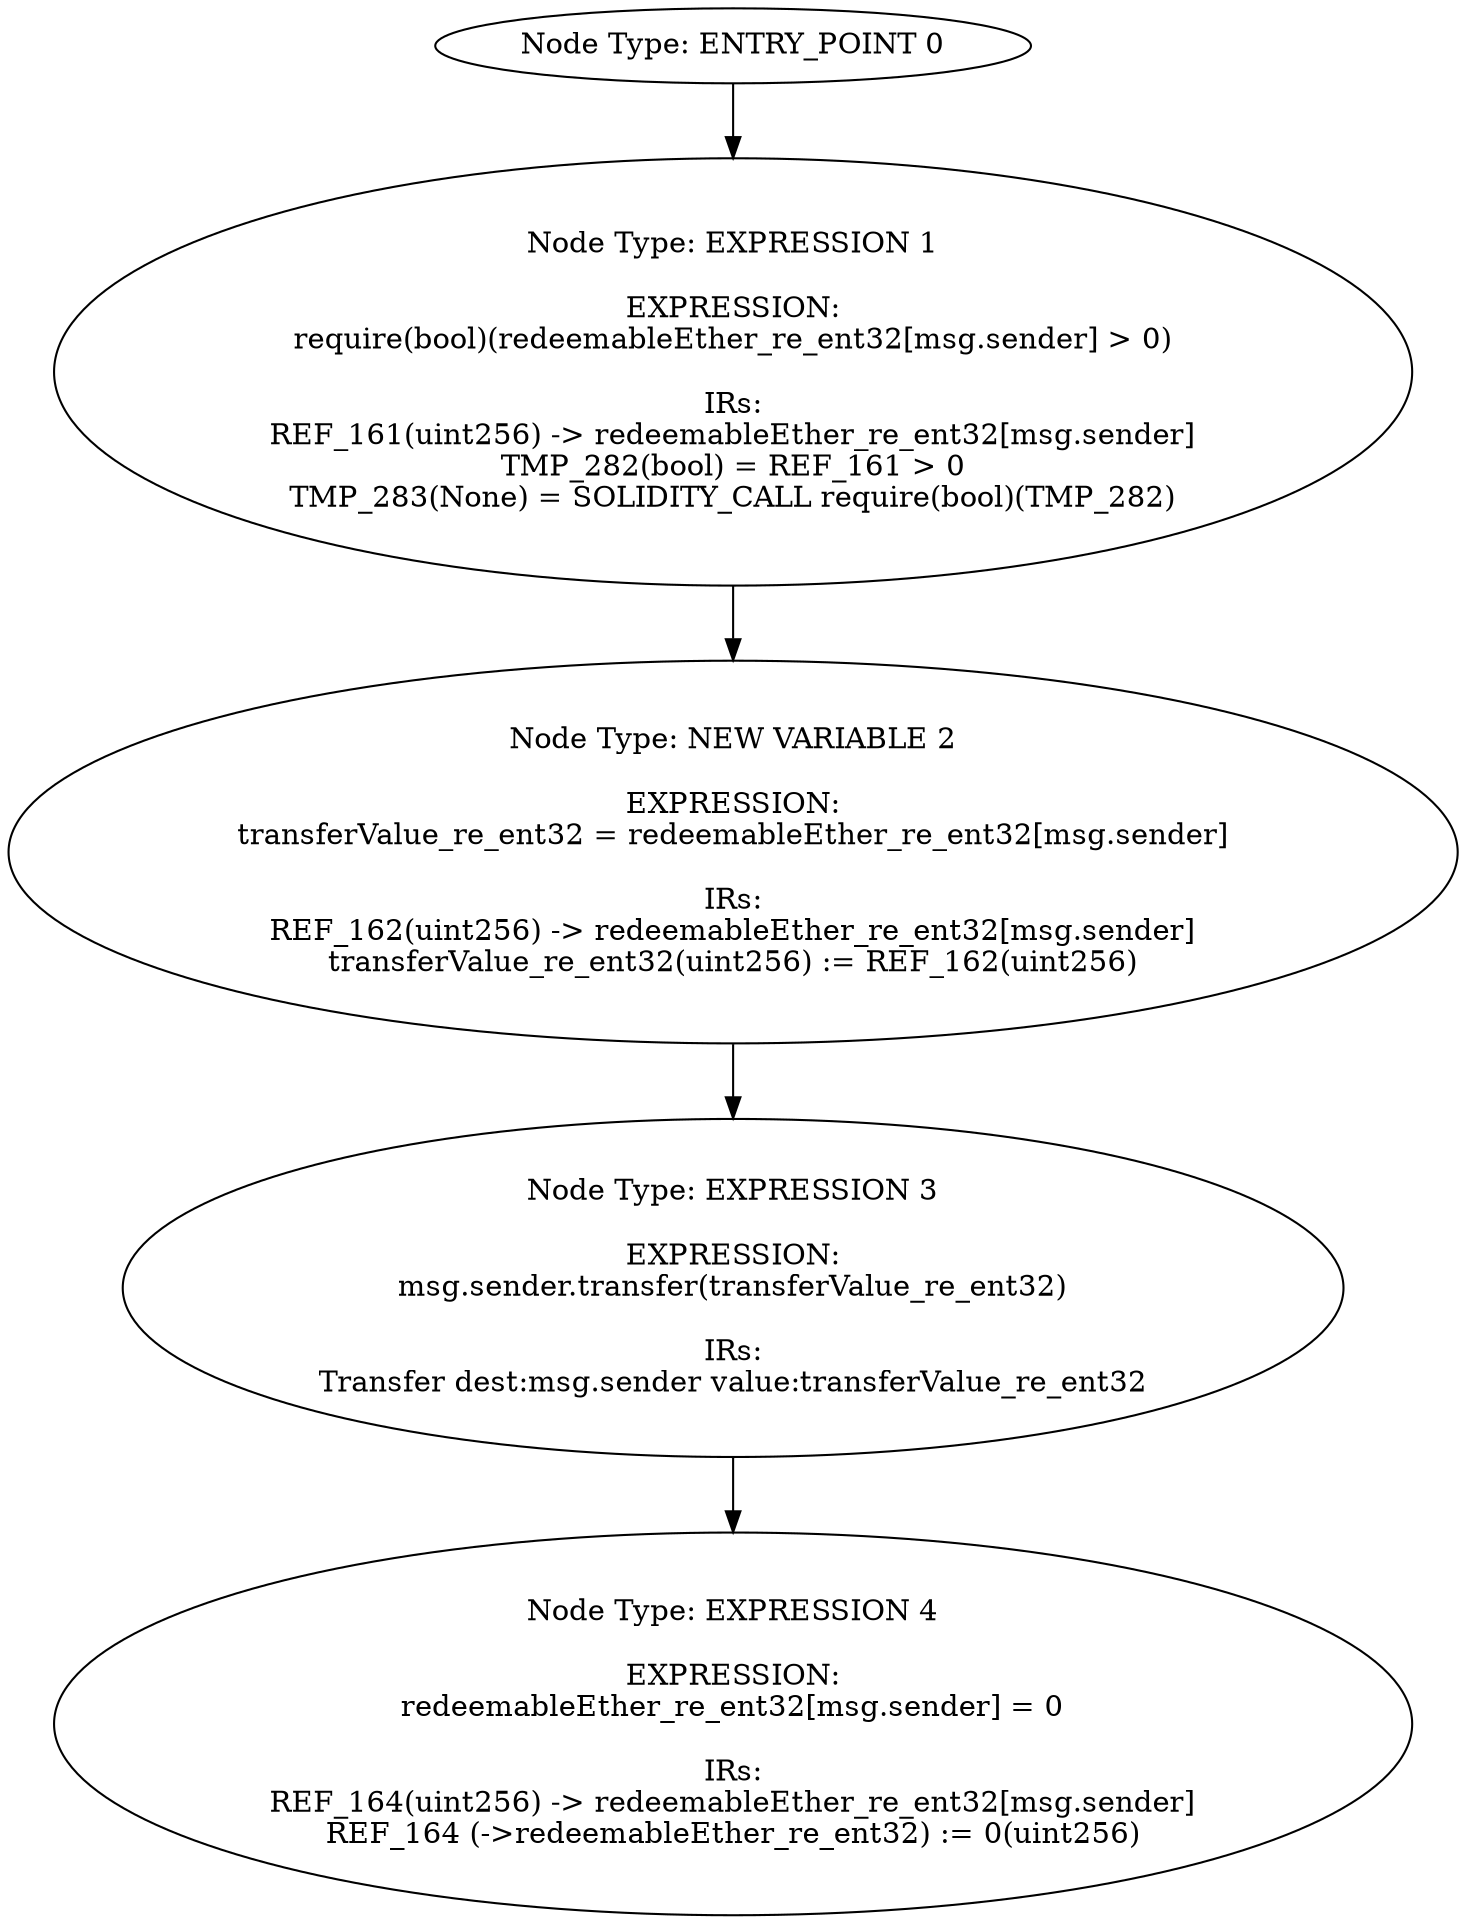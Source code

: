 digraph{
0[label="Node Type: ENTRY_POINT 0
"];
0->1;
1[label="Node Type: EXPRESSION 1

EXPRESSION:
require(bool)(redeemableEther_re_ent32[msg.sender] > 0)

IRs:
REF_161(uint256) -> redeemableEther_re_ent32[msg.sender]
TMP_282(bool) = REF_161 > 0
TMP_283(None) = SOLIDITY_CALL require(bool)(TMP_282)"];
1->2;
2[label="Node Type: NEW VARIABLE 2

EXPRESSION:
transferValue_re_ent32 = redeemableEther_re_ent32[msg.sender]

IRs:
REF_162(uint256) -> redeemableEther_re_ent32[msg.sender]
transferValue_re_ent32(uint256) := REF_162(uint256)"];
2->3;
3[label="Node Type: EXPRESSION 3

EXPRESSION:
msg.sender.transfer(transferValue_re_ent32)

IRs:
Transfer dest:msg.sender value:transferValue_re_ent32"];
3->4;
4[label="Node Type: EXPRESSION 4

EXPRESSION:
redeemableEther_re_ent32[msg.sender] = 0

IRs:
REF_164(uint256) -> redeemableEther_re_ent32[msg.sender]
REF_164 (->redeemableEther_re_ent32) := 0(uint256)"];
}
